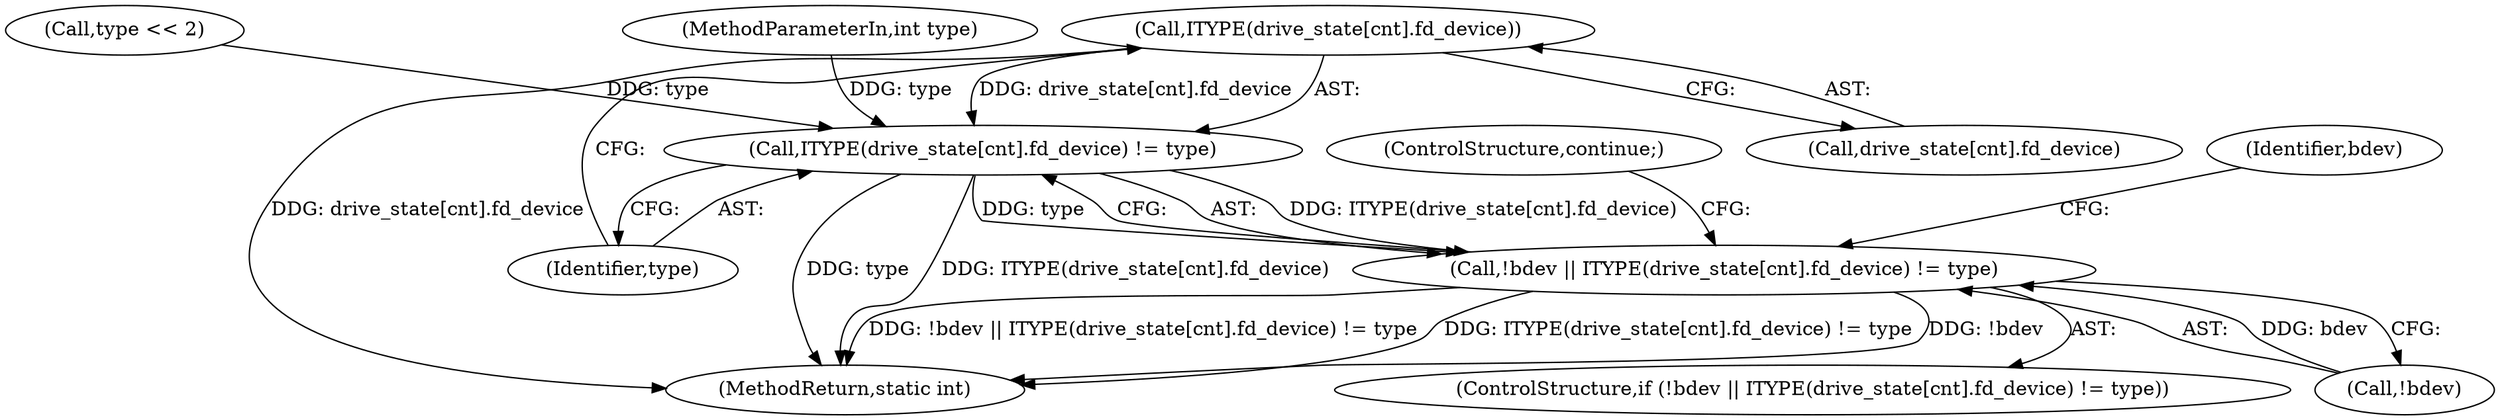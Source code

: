digraph "0_linux_da99466ac243f15fbba65bd261bfc75ffa1532b6@array" {
"1000278" [label="(Call,ITYPE(drive_state[cnt].fd_device))"];
"1000277" [label="(Call,ITYPE(drive_state[cnt].fd_device) != type)"];
"1000274" [label="(Call,!bdev || ITYPE(drive_state[cnt].fd_device) != type)"];
"1000403" [label="(MethodReturn,static int)"];
"1000233" [label="(Call,type << 2)"];
"1000110" [label="(MethodParameterIn,int type)"];
"1000273" [label="(ControlStructure,if (!bdev || ITYPE(drive_state[cnt].fd_device) != type))"];
"1000278" [label="(Call,ITYPE(drive_state[cnt].fd_device))"];
"1000285" [label="(ControlStructure,continue;)"];
"1000287" [label="(Identifier,bdev)"];
"1000275" [label="(Call,!bdev)"];
"1000277" [label="(Call,ITYPE(drive_state[cnt].fd_device) != type)"];
"1000274" [label="(Call,!bdev || ITYPE(drive_state[cnt].fd_device) != type)"];
"1000279" [label="(Call,drive_state[cnt].fd_device)"];
"1000284" [label="(Identifier,type)"];
"1000278" -> "1000277"  [label="AST: "];
"1000278" -> "1000279"  [label="CFG: "];
"1000279" -> "1000278"  [label="AST: "];
"1000284" -> "1000278"  [label="CFG: "];
"1000278" -> "1000403"  [label="DDG: drive_state[cnt].fd_device"];
"1000278" -> "1000277"  [label="DDG: drive_state[cnt].fd_device"];
"1000277" -> "1000274"  [label="AST: "];
"1000277" -> "1000284"  [label="CFG: "];
"1000284" -> "1000277"  [label="AST: "];
"1000274" -> "1000277"  [label="CFG: "];
"1000277" -> "1000403"  [label="DDG: type"];
"1000277" -> "1000403"  [label="DDG: ITYPE(drive_state[cnt].fd_device)"];
"1000277" -> "1000274"  [label="DDG: ITYPE(drive_state[cnt].fd_device)"];
"1000277" -> "1000274"  [label="DDG: type"];
"1000233" -> "1000277"  [label="DDG: type"];
"1000110" -> "1000277"  [label="DDG: type"];
"1000274" -> "1000273"  [label="AST: "];
"1000274" -> "1000275"  [label="CFG: "];
"1000275" -> "1000274"  [label="AST: "];
"1000285" -> "1000274"  [label="CFG: "];
"1000287" -> "1000274"  [label="CFG: "];
"1000274" -> "1000403"  [label="DDG: !bdev"];
"1000274" -> "1000403"  [label="DDG: !bdev || ITYPE(drive_state[cnt].fd_device) != type"];
"1000274" -> "1000403"  [label="DDG: ITYPE(drive_state[cnt].fd_device) != type"];
"1000275" -> "1000274"  [label="DDG: bdev"];
}
